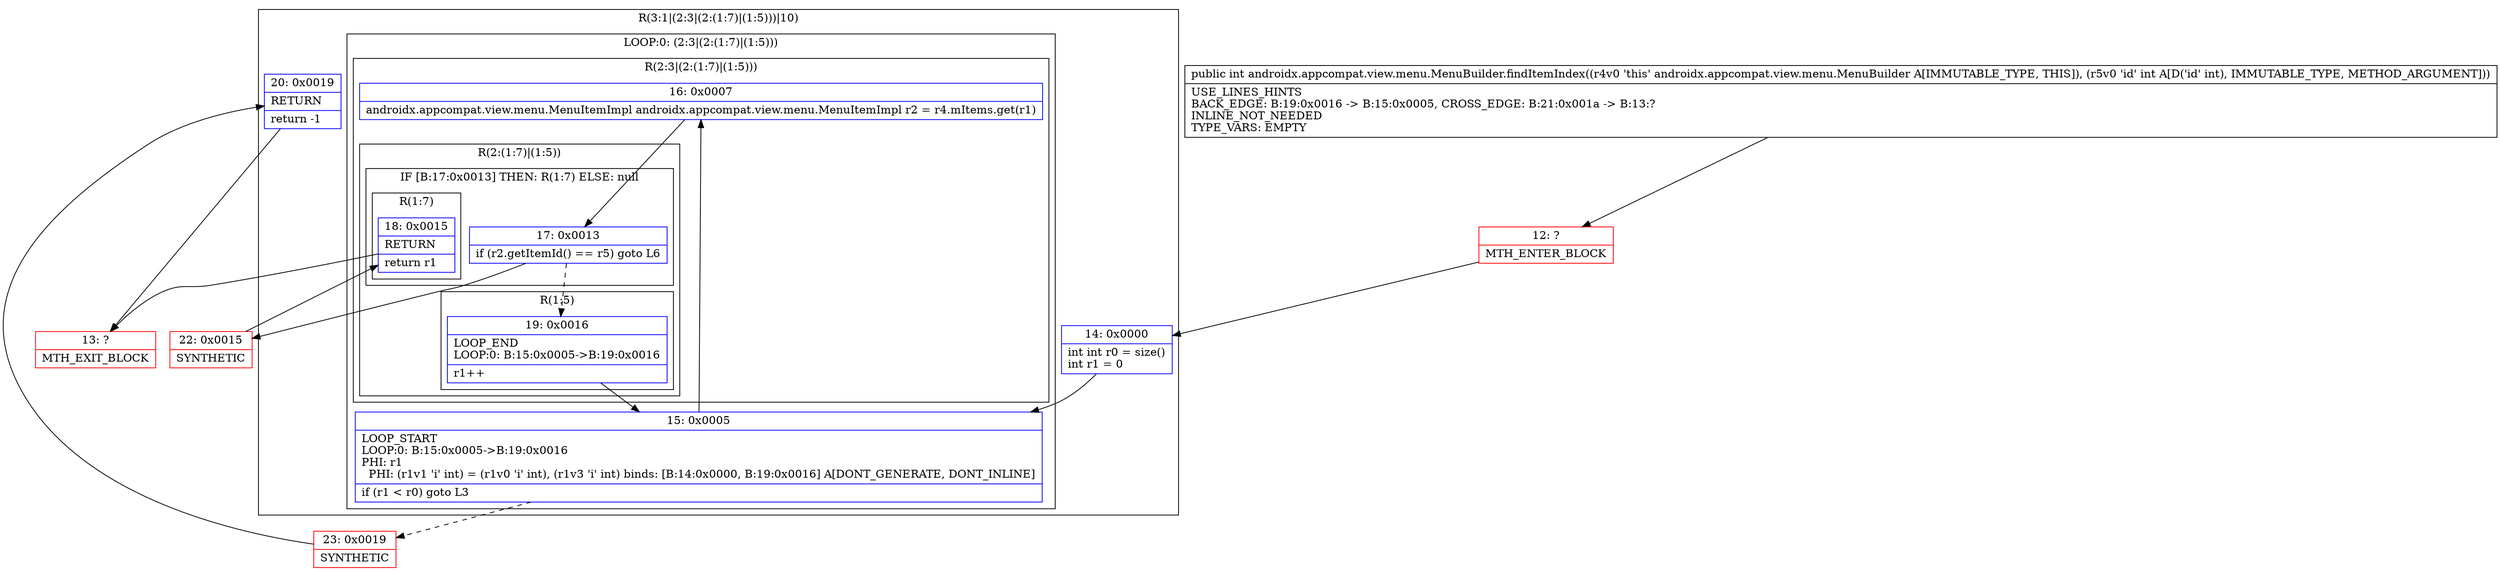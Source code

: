 digraph "CFG forandroidx.appcompat.view.menu.MenuBuilder.findItemIndex(I)I" {
subgraph cluster_Region_2005353830 {
label = "R(3:1|(2:3|(2:(1:7)|(1:5)))|10)";
node [shape=record,color=blue];
Node_14 [shape=record,label="{14\:\ 0x0000|int int r0 = size()\lint r1 = 0\l}"];
subgraph cluster_LoopRegion_471850251 {
label = "LOOP:0: (2:3|(2:(1:7)|(1:5)))";
node [shape=record,color=blue];
Node_15 [shape=record,label="{15\:\ 0x0005|LOOP_START\lLOOP:0: B:15:0x0005\-\>B:19:0x0016\lPHI: r1 \l  PHI: (r1v1 'i' int) = (r1v0 'i' int), (r1v3 'i' int) binds: [B:14:0x0000, B:19:0x0016] A[DONT_GENERATE, DONT_INLINE]\l|if (r1 \< r0) goto L3\l}"];
subgraph cluster_Region_190090644 {
label = "R(2:3|(2:(1:7)|(1:5)))";
node [shape=record,color=blue];
Node_16 [shape=record,label="{16\:\ 0x0007|androidx.appcompat.view.menu.MenuItemImpl androidx.appcompat.view.menu.MenuItemImpl r2 = r4.mItems.get(r1)\l}"];
subgraph cluster_Region_463676834 {
label = "R(2:(1:7)|(1:5))";
node [shape=record,color=blue];
subgraph cluster_IfRegion_614477749 {
label = "IF [B:17:0x0013] THEN: R(1:7) ELSE: null";
node [shape=record,color=blue];
Node_17 [shape=record,label="{17\:\ 0x0013|if (r2.getItemId() == r5) goto L6\l}"];
subgraph cluster_Region_1186285037 {
label = "R(1:7)";
node [shape=record,color=blue];
Node_18 [shape=record,label="{18\:\ 0x0015|RETURN\l|return r1\l}"];
}
}
subgraph cluster_Region_133095046 {
label = "R(1:5)";
node [shape=record,color=blue];
Node_19 [shape=record,label="{19\:\ 0x0016|LOOP_END\lLOOP:0: B:15:0x0005\-\>B:19:0x0016\l|r1++\l}"];
}
}
}
}
Node_20 [shape=record,label="{20\:\ 0x0019|RETURN\l|return \-1\l}"];
}
Node_12 [shape=record,color=red,label="{12\:\ ?|MTH_ENTER_BLOCK\l}"];
Node_22 [shape=record,color=red,label="{22\:\ 0x0015|SYNTHETIC\l}"];
Node_13 [shape=record,color=red,label="{13\:\ ?|MTH_EXIT_BLOCK\l}"];
Node_23 [shape=record,color=red,label="{23\:\ 0x0019|SYNTHETIC\l}"];
MethodNode[shape=record,label="{public int androidx.appcompat.view.menu.MenuBuilder.findItemIndex((r4v0 'this' androidx.appcompat.view.menu.MenuBuilder A[IMMUTABLE_TYPE, THIS]), (r5v0 'id' int A[D('id' int), IMMUTABLE_TYPE, METHOD_ARGUMENT]))  | USE_LINES_HINTS\lBACK_EDGE: B:19:0x0016 \-\> B:15:0x0005, CROSS_EDGE: B:21:0x001a \-\> B:13:?\lINLINE_NOT_NEEDED\lTYPE_VARS: EMPTY\l}"];
MethodNode -> Node_12;Node_14 -> Node_15;
Node_15 -> Node_16;
Node_15 -> Node_23[style=dashed];
Node_16 -> Node_17;
Node_17 -> Node_19[style=dashed];
Node_17 -> Node_22;
Node_18 -> Node_13;
Node_19 -> Node_15;
Node_20 -> Node_13;
Node_12 -> Node_14;
Node_22 -> Node_18;
Node_23 -> Node_20;
}

